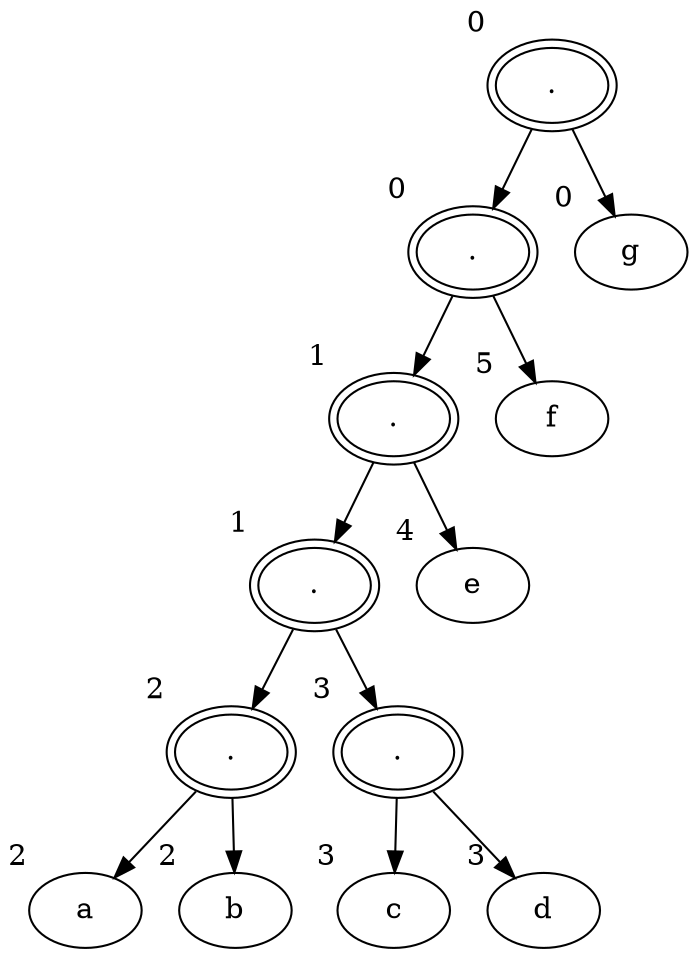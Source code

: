 digraph {
  94108432508192[label="." xlabel="0" peripheries="2"]
  94108432508032[label="." xlabel="0" peripheries="2"]
  94108432508192  ->  94108432508032
  94108432508272[label="g" xlabel="0" peripheries="1"]
  94108432508192  ->  94108432508272
  94108432507872[label="." xlabel="1" peripheries="2"]
  94108432508032  ->  94108432507872
  94108432508112[label="f" xlabel="5" peripheries="1"]
  94108432508032  ->  94108432508112
  94108432507072[label="." xlabel="1" peripheries="2"]
  94108432507872  ->  94108432507072
  94108432507952[label="e" xlabel="4" peripheries="1"]
  94108432507872  ->  94108432507952
  94108432507168[label="." xlabel="2" peripheries="2"]
  94108432507072  ->  94108432507168
  94108432507712[label="." xlabel="3" peripheries="2"]
  94108432507072  ->  94108432507712
  94108432507120[label="a" xlabel="2" peripheries="1"]
  94108432507168  ->  94108432507120
  94108432507216[label="b" xlabel="2" peripheries="1"]
  94108432507168  ->  94108432507216
  94108432507632[label="c" xlabel="3" peripheries="1"]
  94108432507712  ->  94108432507632
  94108432507792[label="d" xlabel="3" peripheries="1"]
  94108432507712  ->  94108432507792

}
